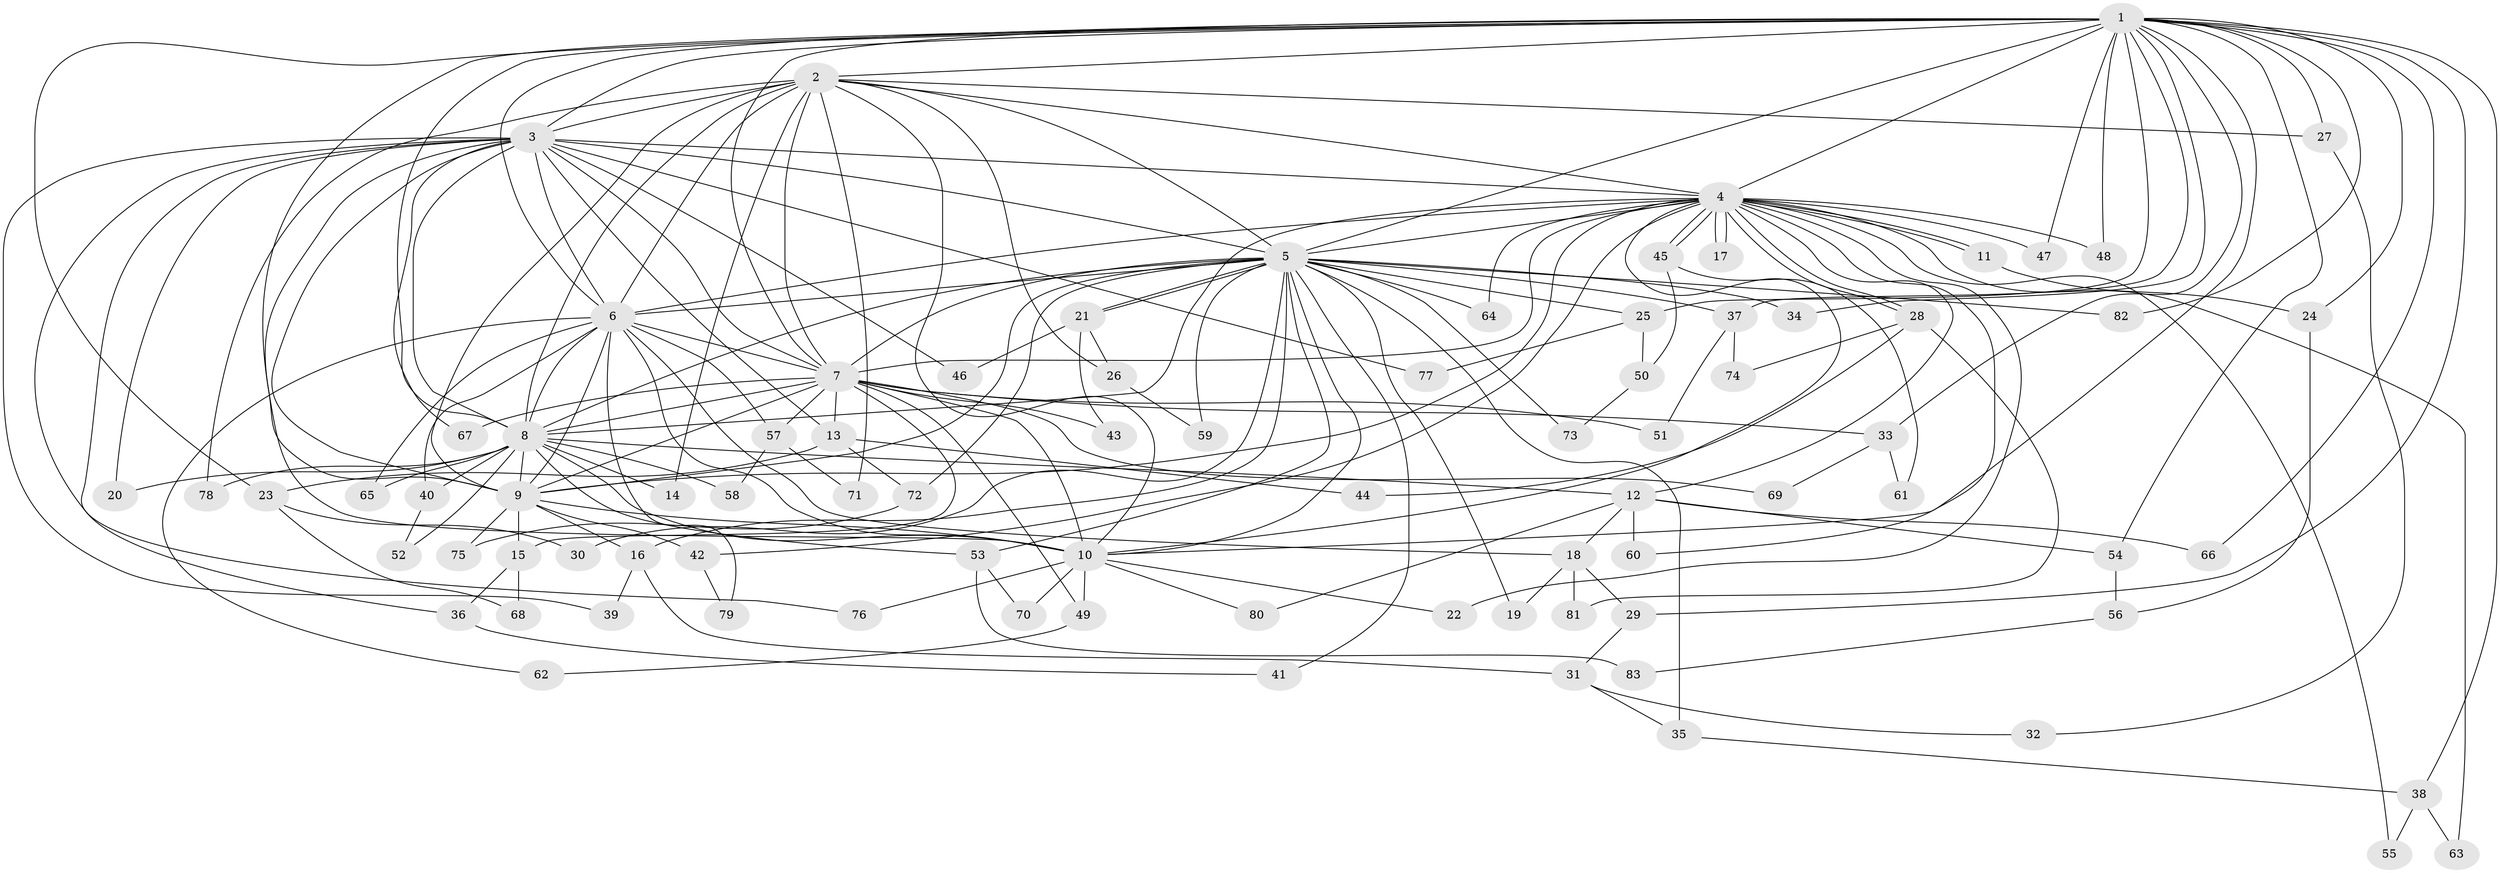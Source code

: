 // Generated by graph-tools (version 1.1) at 2025/43/03/09/25 04:43:47]
// undirected, 83 vertices, 191 edges
graph export_dot {
graph [start="1"]
  node [color=gray90,style=filled];
  1;
  2;
  3;
  4;
  5;
  6;
  7;
  8;
  9;
  10;
  11;
  12;
  13;
  14;
  15;
  16;
  17;
  18;
  19;
  20;
  21;
  22;
  23;
  24;
  25;
  26;
  27;
  28;
  29;
  30;
  31;
  32;
  33;
  34;
  35;
  36;
  37;
  38;
  39;
  40;
  41;
  42;
  43;
  44;
  45;
  46;
  47;
  48;
  49;
  50;
  51;
  52;
  53;
  54;
  55;
  56;
  57;
  58;
  59;
  60;
  61;
  62;
  63;
  64;
  65;
  66;
  67;
  68;
  69;
  70;
  71;
  72;
  73;
  74;
  75;
  76;
  77;
  78;
  79;
  80;
  81;
  82;
  83;
  1 -- 2;
  1 -- 3;
  1 -- 4;
  1 -- 5;
  1 -- 6;
  1 -- 7;
  1 -- 8;
  1 -- 9;
  1 -- 10;
  1 -- 23;
  1 -- 24;
  1 -- 25;
  1 -- 27;
  1 -- 29;
  1 -- 33;
  1 -- 34;
  1 -- 37;
  1 -- 38;
  1 -- 47;
  1 -- 48;
  1 -- 54;
  1 -- 66;
  1 -- 82;
  2 -- 3;
  2 -- 4;
  2 -- 5;
  2 -- 6;
  2 -- 7;
  2 -- 8;
  2 -- 9;
  2 -- 10;
  2 -- 14;
  2 -- 26;
  2 -- 27;
  2 -- 71;
  2 -- 78;
  3 -- 4;
  3 -- 5;
  3 -- 6;
  3 -- 7;
  3 -- 8;
  3 -- 9;
  3 -- 10;
  3 -- 13;
  3 -- 20;
  3 -- 36;
  3 -- 39;
  3 -- 46;
  3 -- 67;
  3 -- 76;
  3 -- 77;
  4 -- 5;
  4 -- 6;
  4 -- 7;
  4 -- 8;
  4 -- 9;
  4 -- 10;
  4 -- 11;
  4 -- 11;
  4 -- 12;
  4 -- 17;
  4 -- 17;
  4 -- 22;
  4 -- 28;
  4 -- 28;
  4 -- 42;
  4 -- 45;
  4 -- 45;
  4 -- 47;
  4 -- 48;
  4 -- 55;
  4 -- 60;
  4 -- 63;
  4 -- 64;
  5 -- 6;
  5 -- 7;
  5 -- 8;
  5 -- 9;
  5 -- 10;
  5 -- 16;
  5 -- 19;
  5 -- 21;
  5 -- 21;
  5 -- 25;
  5 -- 30;
  5 -- 34;
  5 -- 35;
  5 -- 37;
  5 -- 41;
  5 -- 53;
  5 -- 59;
  5 -- 64;
  5 -- 72;
  5 -- 73;
  5 -- 82;
  6 -- 7;
  6 -- 8;
  6 -- 9;
  6 -- 10;
  6 -- 18;
  6 -- 40;
  6 -- 57;
  6 -- 62;
  6 -- 65;
  6 -- 79;
  7 -- 8;
  7 -- 9;
  7 -- 10;
  7 -- 13;
  7 -- 15;
  7 -- 33;
  7 -- 43;
  7 -- 49;
  7 -- 51;
  7 -- 57;
  7 -- 67;
  7 -- 69;
  8 -- 9;
  8 -- 10;
  8 -- 12;
  8 -- 14;
  8 -- 20;
  8 -- 40;
  8 -- 52;
  8 -- 53;
  8 -- 58;
  8 -- 65;
  8 -- 78;
  9 -- 10;
  9 -- 15;
  9 -- 16;
  9 -- 42;
  9 -- 75;
  10 -- 22;
  10 -- 49;
  10 -- 70;
  10 -- 76;
  10 -- 80;
  11 -- 24;
  12 -- 18;
  12 -- 54;
  12 -- 60;
  12 -- 66;
  12 -- 80;
  13 -- 23;
  13 -- 44;
  13 -- 72;
  15 -- 36;
  15 -- 68;
  16 -- 31;
  16 -- 39;
  18 -- 19;
  18 -- 29;
  18 -- 81;
  21 -- 26;
  21 -- 43;
  21 -- 46;
  23 -- 30;
  23 -- 68;
  24 -- 56;
  25 -- 50;
  25 -- 77;
  26 -- 59;
  27 -- 32;
  28 -- 44;
  28 -- 74;
  28 -- 81;
  29 -- 31;
  31 -- 32;
  31 -- 35;
  33 -- 61;
  33 -- 69;
  35 -- 38;
  36 -- 41;
  37 -- 51;
  37 -- 74;
  38 -- 55;
  38 -- 63;
  40 -- 52;
  42 -- 79;
  45 -- 50;
  45 -- 61;
  49 -- 62;
  50 -- 73;
  53 -- 70;
  53 -- 83;
  54 -- 56;
  56 -- 83;
  57 -- 58;
  57 -- 71;
  72 -- 75;
}
